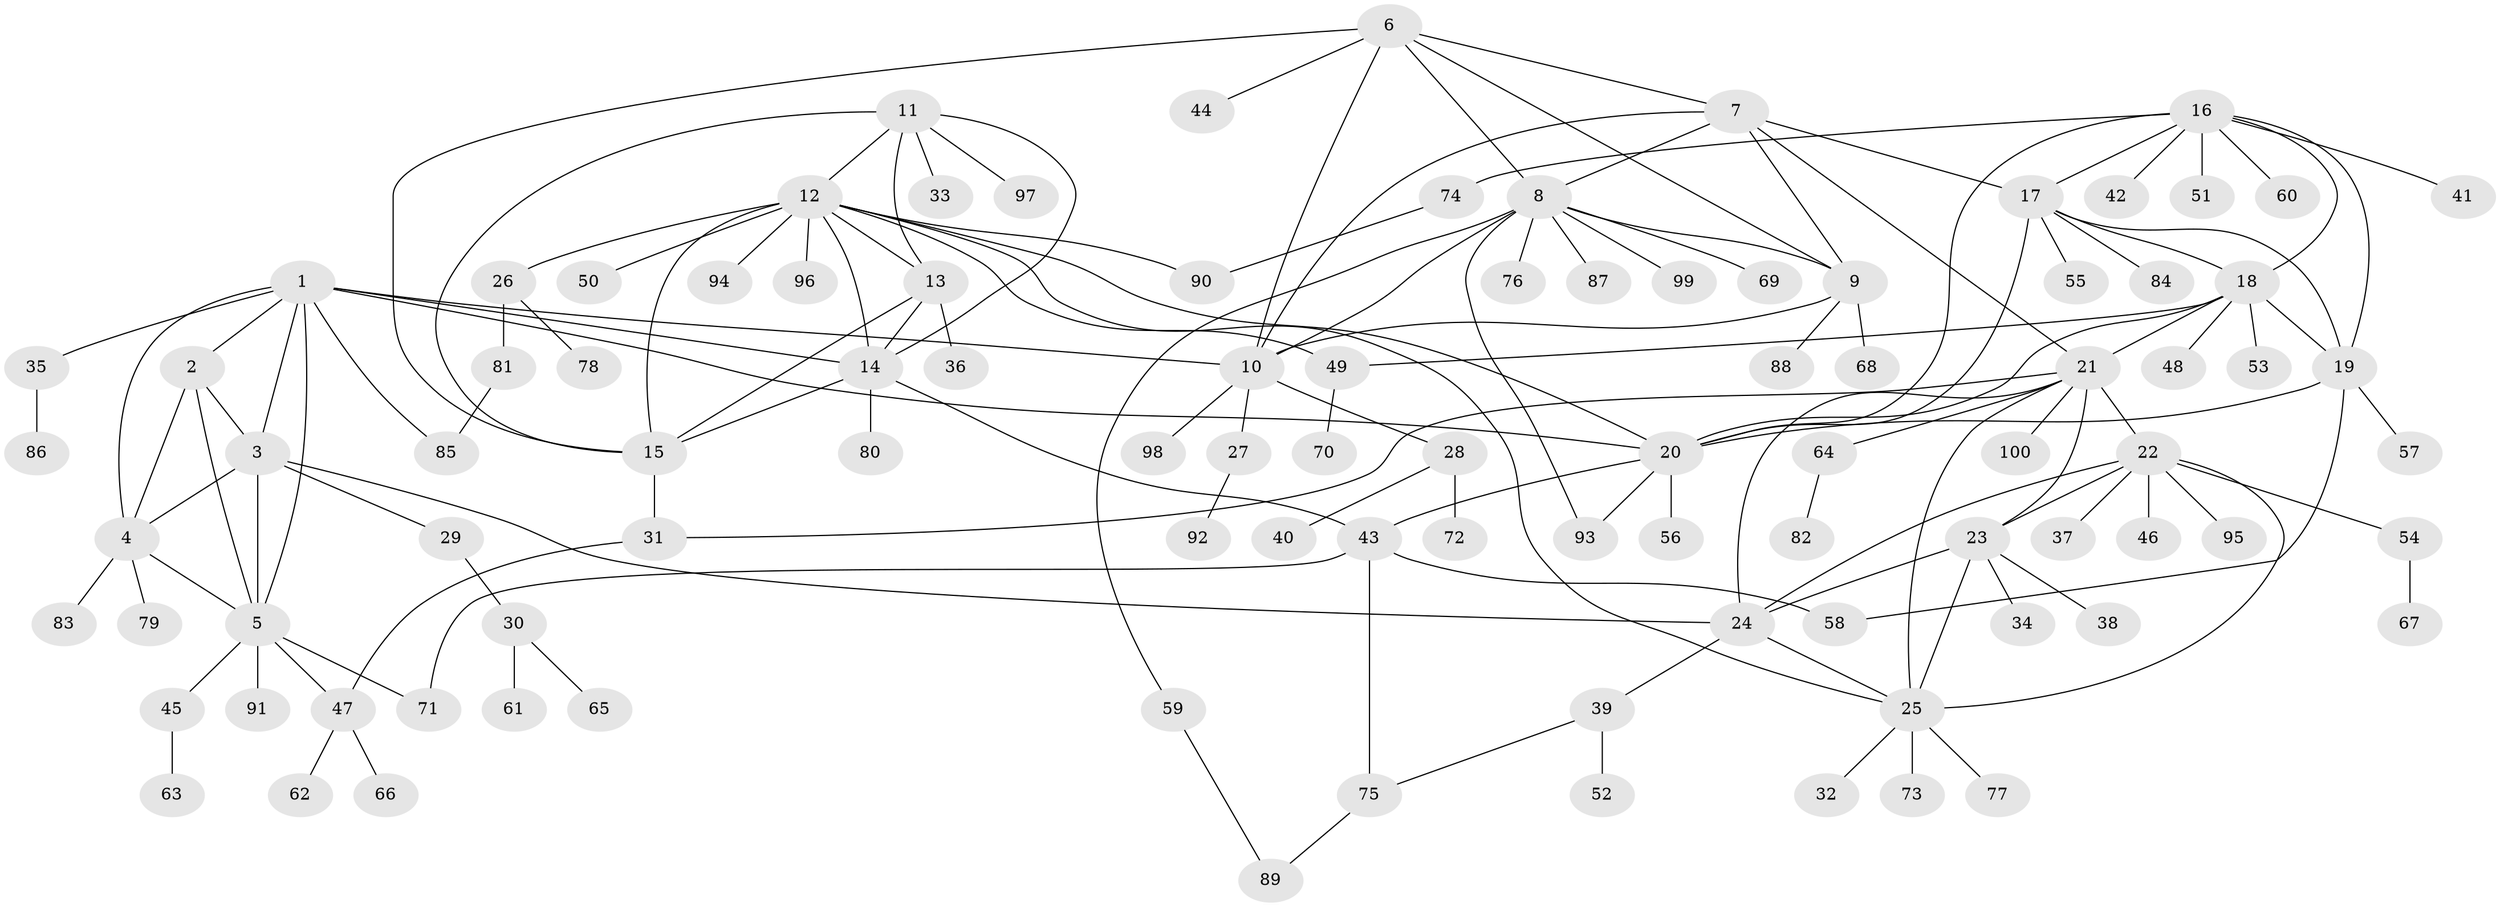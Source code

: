 // coarse degree distribution, {6: 0.06666666666666667, 3: 0.06666666666666667, 5: 0.06666666666666667, 16: 0.03333333333333333, 12: 0.03333333333333333, 1: 0.6, 2: 0.13333333333333333}
// Generated by graph-tools (version 1.1) at 2025/19/03/04/25 18:19:26]
// undirected, 100 vertices, 146 edges
graph export_dot {
graph [start="1"]
  node [color=gray90,style=filled];
  1;
  2;
  3;
  4;
  5;
  6;
  7;
  8;
  9;
  10;
  11;
  12;
  13;
  14;
  15;
  16;
  17;
  18;
  19;
  20;
  21;
  22;
  23;
  24;
  25;
  26;
  27;
  28;
  29;
  30;
  31;
  32;
  33;
  34;
  35;
  36;
  37;
  38;
  39;
  40;
  41;
  42;
  43;
  44;
  45;
  46;
  47;
  48;
  49;
  50;
  51;
  52;
  53;
  54;
  55;
  56;
  57;
  58;
  59;
  60;
  61;
  62;
  63;
  64;
  65;
  66;
  67;
  68;
  69;
  70;
  71;
  72;
  73;
  74;
  75;
  76;
  77;
  78;
  79;
  80;
  81;
  82;
  83;
  84;
  85;
  86;
  87;
  88;
  89;
  90;
  91;
  92;
  93;
  94;
  95;
  96;
  97;
  98;
  99;
  100;
  1 -- 2;
  1 -- 3;
  1 -- 4;
  1 -- 5;
  1 -- 10;
  1 -- 14;
  1 -- 20;
  1 -- 35;
  1 -- 85;
  2 -- 3;
  2 -- 4;
  2 -- 5;
  3 -- 4;
  3 -- 5;
  3 -- 24;
  3 -- 29;
  4 -- 5;
  4 -- 79;
  4 -- 83;
  5 -- 45;
  5 -- 47;
  5 -- 71;
  5 -- 91;
  6 -- 7;
  6 -- 8;
  6 -- 9;
  6 -- 10;
  6 -- 15;
  6 -- 44;
  7 -- 8;
  7 -- 9;
  7 -- 10;
  7 -- 17;
  7 -- 21;
  8 -- 9;
  8 -- 10;
  8 -- 59;
  8 -- 69;
  8 -- 76;
  8 -- 87;
  8 -- 93;
  8 -- 99;
  9 -- 10;
  9 -- 68;
  9 -- 88;
  10 -- 27;
  10 -- 28;
  10 -- 98;
  11 -- 12;
  11 -- 13;
  11 -- 14;
  11 -- 15;
  11 -- 33;
  11 -- 97;
  12 -- 13;
  12 -- 14;
  12 -- 15;
  12 -- 20;
  12 -- 25;
  12 -- 26;
  12 -- 49;
  12 -- 50;
  12 -- 90;
  12 -- 94;
  12 -- 96;
  13 -- 14;
  13 -- 15;
  13 -- 36;
  14 -- 15;
  14 -- 43;
  14 -- 80;
  15 -- 31;
  16 -- 17;
  16 -- 18;
  16 -- 19;
  16 -- 20;
  16 -- 41;
  16 -- 42;
  16 -- 51;
  16 -- 60;
  16 -- 74;
  17 -- 18;
  17 -- 19;
  17 -- 20;
  17 -- 55;
  17 -- 84;
  18 -- 19;
  18 -- 20;
  18 -- 21;
  18 -- 48;
  18 -- 49;
  18 -- 53;
  19 -- 20;
  19 -- 57;
  19 -- 58;
  20 -- 43;
  20 -- 56;
  20 -- 93;
  21 -- 22;
  21 -- 23;
  21 -- 24;
  21 -- 25;
  21 -- 31;
  21 -- 64;
  21 -- 100;
  22 -- 23;
  22 -- 24;
  22 -- 25;
  22 -- 37;
  22 -- 46;
  22 -- 54;
  22 -- 95;
  23 -- 24;
  23 -- 25;
  23 -- 34;
  23 -- 38;
  24 -- 25;
  24 -- 39;
  25 -- 32;
  25 -- 73;
  25 -- 77;
  26 -- 78;
  26 -- 81;
  27 -- 92;
  28 -- 40;
  28 -- 72;
  29 -- 30;
  30 -- 61;
  30 -- 65;
  31 -- 47;
  35 -- 86;
  39 -- 52;
  39 -- 75;
  43 -- 58;
  43 -- 71;
  43 -- 75;
  45 -- 63;
  47 -- 62;
  47 -- 66;
  49 -- 70;
  54 -- 67;
  59 -- 89;
  64 -- 82;
  74 -- 90;
  75 -- 89;
  81 -- 85;
}
